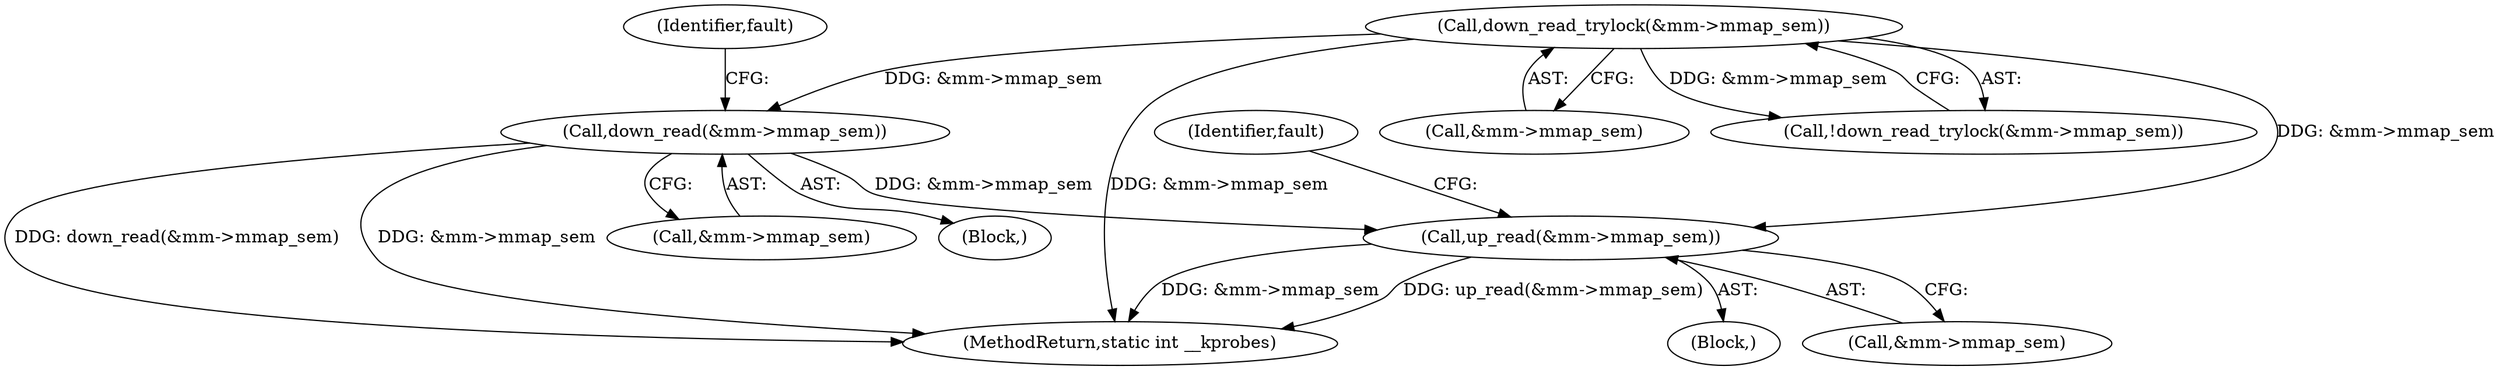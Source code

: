 digraph "0_linux_5a0fdfada3a2aa50d7b947a2e958bf00cbe0d830_0@API" {
"1000283" [label="(Call,up_read(&mm->mmap_sem))"];
"1000185" [label="(Call,down_read_trylock(&mm->mmap_sem))"];
"1000203" [label="(Call,down_read(&mm->mmap_sem))"];
"1000283" [label="(Call,up_read(&mm->mmap_sem))"];
"1000190" [label="(Block,)"];
"1000203" [label="(Call,down_read(&mm->mmap_sem))"];
"1000292" [label="(Identifier,fault)"];
"1000284" [label="(Call,&mm->mmap_sem)"];
"1000204" [label="(Call,&mm->mmap_sem)"];
"1000223" [label="(Identifier,fault)"];
"1000185" [label="(Call,down_read_trylock(&mm->mmap_sem))"];
"1000354" [label="(MethodReturn,static int __kprobes)"];
"1000186" [label="(Call,&mm->mmap_sem)"];
"1000116" [label="(Block,)"];
"1000184" [label="(Call,!down_read_trylock(&mm->mmap_sem))"];
"1000283" -> "1000116"  [label="AST: "];
"1000283" -> "1000284"  [label="CFG: "];
"1000284" -> "1000283"  [label="AST: "];
"1000292" -> "1000283"  [label="CFG: "];
"1000283" -> "1000354"  [label="DDG: &mm->mmap_sem"];
"1000283" -> "1000354"  [label="DDG: up_read(&mm->mmap_sem)"];
"1000185" -> "1000283"  [label="DDG: &mm->mmap_sem"];
"1000203" -> "1000283"  [label="DDG: &mm->mmap_sem"];
"1000185" -> "1000184"  [label="AST: "];
"1000185" -> "1000186"  [label="CFG: "];
"1000186" -> "1000185"  [label="AST: "];
"1000184" -> "1000185"  [label="CFG: "];
"1000185" -> "1000354"  [label="DDG: &mm->mmap_sem"];
"1000185" -> "1000184"  [label="DDG: &mm->mmap_sem"];
"1000185" -> "1000203"  [label="DDG: &mm->mmap_sem"];
"1000203" -> "1000190"  [label="AST: "];
"1000203" -> "1000204"  [label="CFG: "];
"1000204" -> "1000203"  [label="AST: "];
"1000223" -> "1000203"  [label="CFG: "];
"1000203" -> "1000354"  [label="DDG: down_read(&mm->mmap_sem)"];
"1000203" -> "1000354"  [label="DDG: &mm->mmap_sem"];
}
